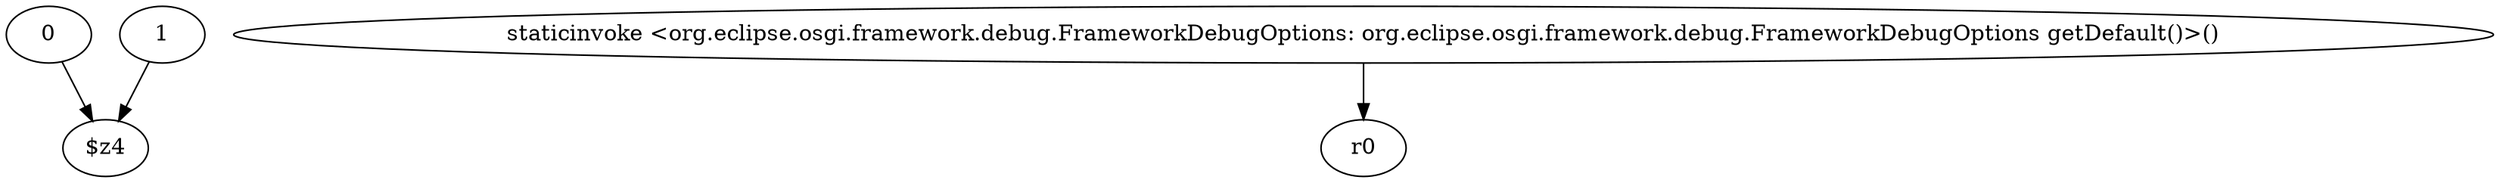 digraph g {
0[label="0"]
1[label="$z4"]
0->1[label=""]
2[label="1"]
2->1[label=""]
3[label="staticinvoke <org.eclipse.osgi.framework.debug.FrameworkDebugOptions: org.eclipse.osgi.framework.debug.FrameworkDebugOptions getDefault()>()"]
4[label="r0"]
3->4[label=""]
}